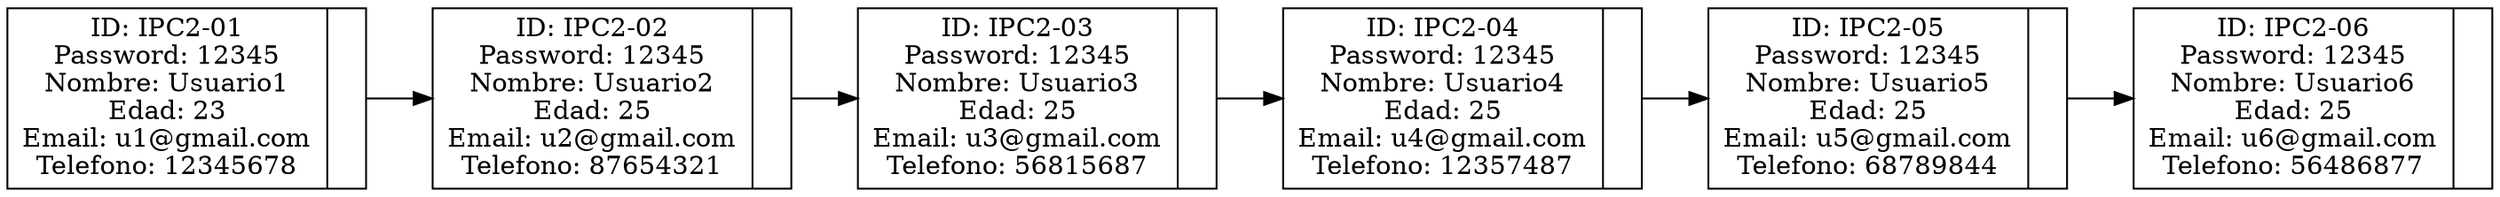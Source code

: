 digraph G {
        rankdir=LR;
        node [shape=record];
        nodo1[label="{ID: IPC2-01\nPassword: 12345\nNombre: Usuario1\nEdad: 23\nEmail: u1@gmail.com\nTelefono: 12345678\n|<f1>}"];
nodo2[label="{ID: IPC2-02\nPassword: 12345\nNombre: Usuario2\nEdad: 25\nEmail: u2@gmail.com\nTelefono: 87654321\n|<f1>}"];
nodo3[label="{ID: IPC2-03\nPassword: 12345\nNombre: Usuario3\nEdad: 25\nEmail: u3@gmail.com\nTelefono: 56815687\n|<f1>}"];
nodo4[label="{ID: IPC2-04\nPassword: 12345\nNombre: Usuario4\nEdad: 25\nEmail: u4@gmail.com\nTelefono: 12357487\n|<f1>}"];
nodo5[label="{ID: IPC2-05\nPassword: 12345\nNombre: Usuario5\nEdad: 25\nEmail: u5@gmail.com\nTelefono: 68789844\n|<f1>}"];
nodo6[label="{ID: IPC2-06\nPassword: 12345\nNombre: Usuario6\nEdad: 25\nEmail: u6@gmail.com\nTelefono: 56486877\n|<f1>}"];
nodo1 -> nodo2;
nodo2 -> nodo3;
nodo3 -> nodo4;
nodo4 -> nodo5;
nodo5 -> nodo6;
}